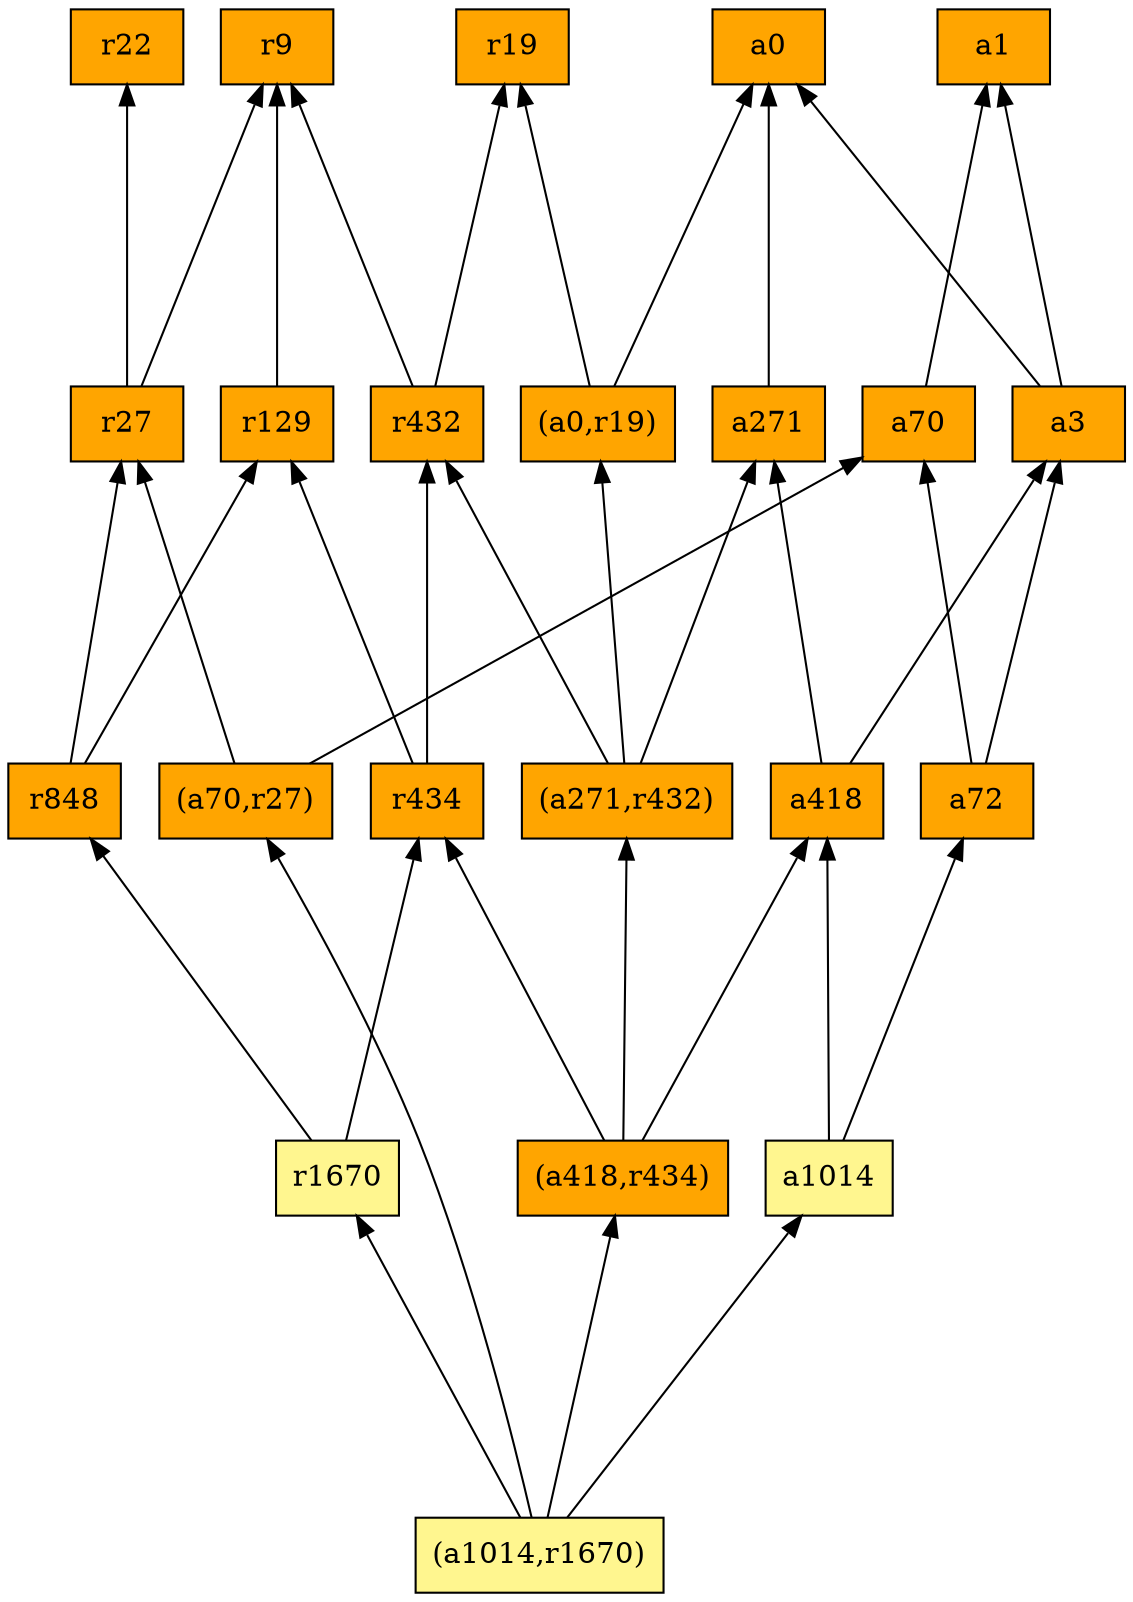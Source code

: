 digraph G {
rankdir=BT;ranksep="2.0";
"(a418,r434)" [shape=record,fillcolor=orange,style=filled,label="{(a418,r434)}"];
"r129" [shape=record,fillcolor=orange,style=filled,label="{r129}"];
"r22" [shape=record,fillcolor=orange,style=filled,label="{r22}"];
"r27" [shape=record,fillcolor=orange,style=filled,label="{r27}"];
"a3" [shape=record,fillcolor=orange,style=filled,label="{a3}"];
"r432" [shape=record,fillcolor=orange,style=filled,label="{r432}"];
"a1014" [shape=record,fillcolor=khaki1,style=filled,label="{a1014}"];
"r9" [shape=record,fillcolor=orange,style=filled,label="{r9}"];
"a72" [shape=record,fillcolor=orange,style=filled,label="{a72}"];
"(a1014,r1670)" [shape=record,fillcolor=khaki1,style=filled,label="{(a1014,r1670)}"];
"a1" [shape=record,fillcolor=orange,style=filled,label="{a1}"];
"a271" [shape=record,fillcolor=orange,style=filled,label="{a271}"];
"r434" [shape=record,fillcolor=orange,style=filled,label="{r434}"];
"(a0,r19)" [shape=record,fillcolor=orange,style=filled,label="{(a0,r19)}"];
"(a70,r27)" [shape=record,fillcolor=orange,style=filled,label="{(a70,r27)}"];
"a70" [shape=record,fillcolor=orange,style=filled,label="{a70}"];
"r19" [shape=record,fillcolor=orange,style=filled,label="{r19}"];
"(a271,r432)" [shape=record,fillcolor=orange,style=filled,label="{(a271,r432)}"];
"r848" [shape=record,fillcolor=orange,style=filled,label="{r848}"];
"a0" [shape=record,fillcolor=orange,style=filled,label="{a0}"];
"a418" [shape=record,fillcolor=orange,style=filled,label="{a418}"];
"r1670" [shape=record,fillcolor=khaki1,style=filled,label="{r1670}"];
"(a418,r434)" -> "r434"
"(a418,r434)" -> "(a271,r432)"
"(a418,r434)" -> "a418"
"r129" -> "r9"
"r27" -> "r9"
"r27" -> "r22"
"a3" -> "a1"
"a3" -> "a0"
"r432" -> "r9"
"r432" -> "r19"
"a1014" -> "a72"
"a1014" -> "a418"
"a72" -> "a3"
"a72" -> "a70"
"(a1014,r1670)" -> "(a418,r434)"
"(a1014,r1670)" -> "(a70,r27)"
"(a1014,r1670)" -> "a1014"
"(a1014,r1670)" -> "r1670"
"a271" -> "a0"
"r434" -> "r129"
"r434" -> "r432"
"(a0,r19)" -> "a0"
"(a0,r19)" -> "r19"
"(a70,r27)" -> "r27"
"(a70,r27)" -> "a70"
"a70" -> "a1"
"(a271,r432)" -> "a271"
"(a271,r432)" -> "(a0,r19)"
"(a271,r432)" -> "r432"
"r848" -> "r129"
"r848" -> "r27"
"a418" -> "a271"
"a418" -> "a3"
"r1670" -> "r434"
"r1670" -> "r848"
}